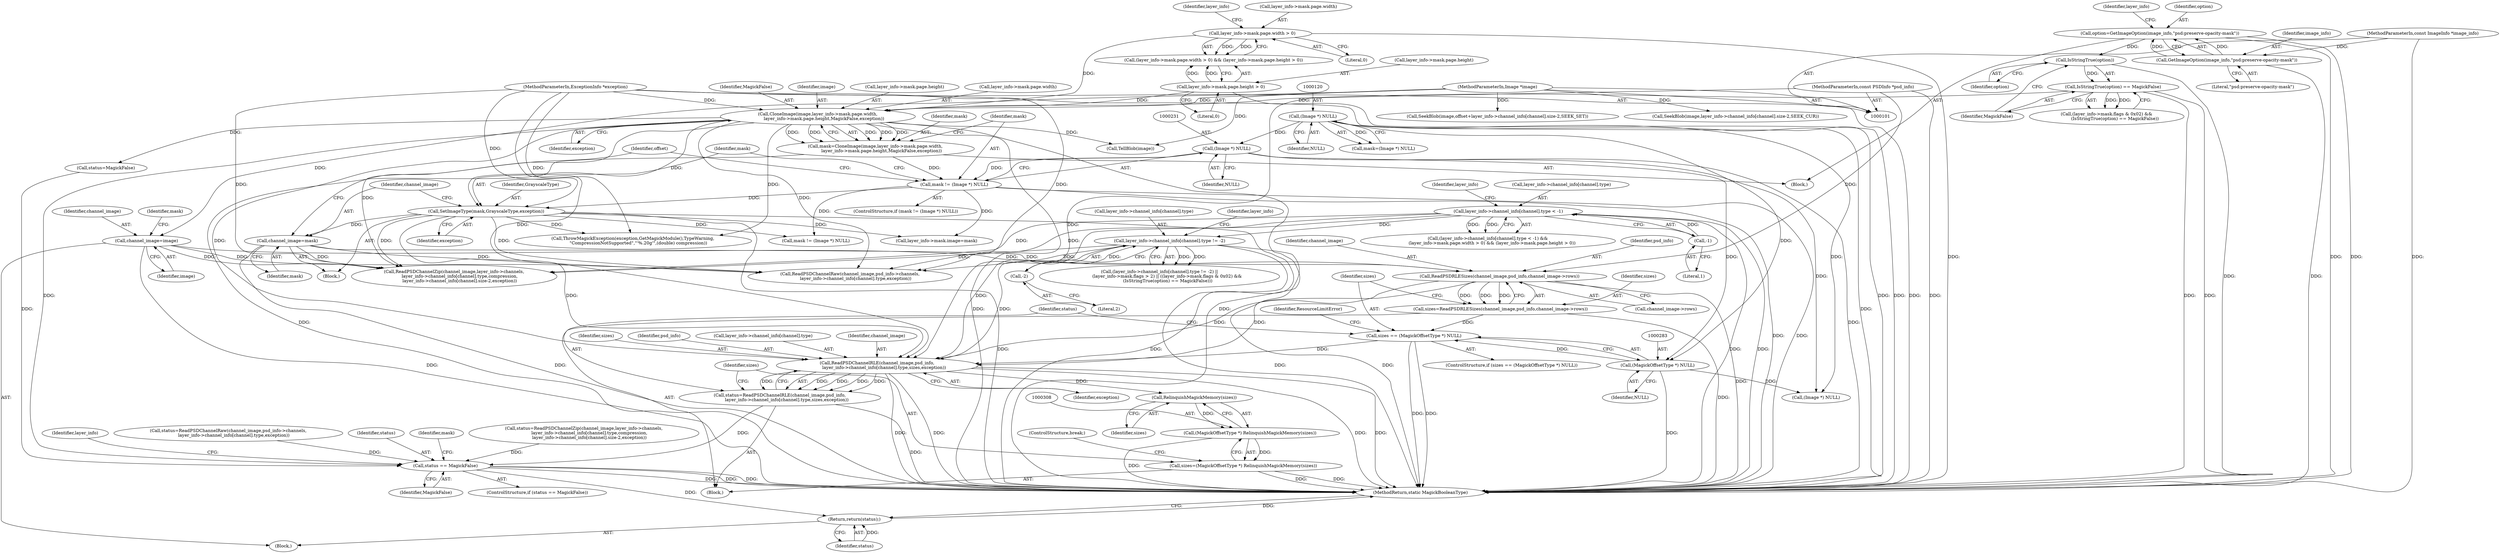 digraph "0_ImageMagick_04a567494786d5bb50894fc8bb8fea0cf496bea8@array" {
"1000293" [label="(Call,ReadPSDChannelRLE(channel_image,psd_info,\n          layer_info->channel_info[channel].type,sizes,exception))"];
"1000273" [label="(Call,ReadPSDRLESizes(channel_image,psd_info,channel_image->rows))"];
"1000238" [label="(Call,channel_image=mask)"];
"1000234" [label="(Call,SetImageType(mask,GrayscaleType,exception))"];
"1000228" [label="(Call,mask != (Image *) NULL)"];
"1000207" [label="(Call,mask=CloneImage(image,layer_info->mask.page.width,\n         layer_info->mask.page.height,MagickFalse,exception))"];
"1000209" [label="(Call,CloneImage(image,layer_info->mask.page.width,\n         layer_info->mask.page.height,MagickFalse,exception))"];
"1000102" [label="(MethodParameterIn,Image *image)"];
"1000135" [label="(Call,layer_info->mask.page.width > 0)"];
"1000144" [label="(Call,layer_info->mask.page.height > 0)"];
"1000188" [label="(Call,IsStringTrue(option) == MagickFalse)"];
"1000189" [label="(Call,IsStringTrue(option))"];
"1000155" [label="(Call,option=GetImageOption(image_info,\"psd:preserve-opacity-mask\"))"];
"1000157" [label="(Call,GetImageOption(image_info,\"psd:preserve-opacity-mask\"))"];
"1000103" [label="(MethodParameterIn,const ImageInfo *image_info)"];
"1000108" [label="(MethodParameterIn,ExceptionInfo *exception)"];
"1000230" [label="(Call,(Image *) NULL)"];
"1000119" [label="(Call,(Image *) NULL)"];
"1000114" [label="(Call,channel_image=image)"];
"1000104" [label="(MethodParameterIn,const PSDInfo *psd_info)"];
"1000124" [label="(Call,layer_info->channel_info[channel].type < -1)"];
"1000132" [label="(Call,-1)"];
"1000162" [label="(Call,layer_info->channel_info[channel].type != -2)"];
"1000170" [label="(Call,-2)"];
"1000280" [label="(Call,sizes == (MagickOffsetType *) NULL)"];
"1000271" [label="(Call,sizes=ReadPSDRLESizes(channel_image,psd_info,channel_image->rows))"];
"1000282" [label="(Call,(MagickOffsetType *) NULL)"];
"1000291" [label="(Call,status=ReadPSDChannelRLE(channel_image,psd_info,\n          layer_info->channel_info[channel].type,sizes,exception))"];
"1000368" [label="(Call,status == MagickFalse)"];
"1000393" [label="(Return,return(status);)"];
"1000309" [label="(Call,RelinquishMagickMemory(sizes))"];
"1000307" [label="(Call,(MagickOffsetType *) RelinquishMagickMemory(sizes))"];
"1000305" [label="(Call,sizes=(MagickOffsetType *) RelinquishMagickMemory(sizes))"];
"1000243" [label="(Call,TellBlob(image))"];
"1000254" [label="(Call,ReadPSDChannelRaw(channel_image,psd_info->channels,\n        layer_info->channel_info[channel].type,exception))"];
"1000269" [label="(Block,)"];
"1000229" [label="(Identifier,mask)"];
"1000114" [label="(Call,channel_image=image)"];
"1000170" [label="(Call,-2)"];
"1000284" [label="(Identifier,NULL)"];
"1000152" [label="(Literal,0)"];
"1000314" [label="(Call,status=ReadPSDChannelZip(channel_image,layer_info->channels,\n        layer_info->channel_info[channel].type,compression,\n        layer_info->channel_info[channel].size-2,exception))"];
"1000118" [label="(Identifier,mask)"];
"1000163" [label="(Call,layer_info->channel_info[channel].type)"];
"1000207" [label="(Call,mask=CloneImage(image,layer_info->mask.page.width,\n         layer_info->mask.page.height,MagickFalse,exception))"];
"1000108" [label="(MethodParameterIn,ExceptionInfo *exception)"];
"1000225" [label="(Identifier,MagickFalse)"];
"1000133" [label="(Literal,1)"];
"1000210" [label="(Identifier,image)"];
"1000171" [label="(Literal,2)"];
"1000188" [label="(Call,IsStringTrue(option) == MagickFalse)"];
"1000123" [label="(Call,(layer_info->channel_info[channel].type < -1) &&\n      (layer_info->mask.page.width > 0) && (layer_info->mask.page.height > 0))"];
"1000370" [label="(Identifier,MagickFalse)"];
"1000305" [label="(Call,sizes=(MagickOffsetType *) RelinquishMagickMemory(sizes))"];
"1000134" [label="(Call,(layer_info->mask.page.width > 0) && (layer_info->mask.page.height > 0))"];
"1000228" [label="(Call,mask != (Image *) NULL)"];
"1000157" [label="(Call,GetImageOption(image_info,\"psd:preserve-opacity-mask\"))"];
"1000161" [label="(Call,(layer_info->channel_info[channel].type != -2) ||\n           (layer_info->mask.flags > 2) || ((layer_info->mask.flags & 0x02) &&\n            (IsStringTrue(option) == MagickFalse)))"];
"1000132" [label="(Call,-1)"];
"1000309" [label="(Call,RelinquishMagickMemory(sizes))"];
"1000234" [label="(Call,SetImageType(mask,GrayscaleType,exception))"];
"1000124" [label="(Call,layer_info->channel_info[channel].type < -1)"];
"1000271" [label="(Call,sizes=ReadPSDRLESizes(channel_image,psd_info,channel_image->rows))"];
"1000316" [label="(Call,ReadPSDChannelZip(channel_image,layer_info->channels,\n        layer_info->channel_info[channel].type,compression,\n        layer_info->channel_info[channel].size-2,exception))"];
"1000311" [label="(ControlStructure,break;)"];
"1000343" [label="(Call,ThrowMagickException(exception,GetMagickModule(),TypeWarning,\n        \"CompressionNotSupported\",\"'%.20g'\",(double) compression))"];
"1000292" [label="(Identifier,status)"];
"1000275" [label="(Identifier,psd_info)"];
"1000394" [label="(Identifier,status)"];
"1000242" [label="(Identifier,offset)"];
"1000176" [label="(Identifier,layer_info)"];
"1000230" [label="(Call,(Image *) NULL)"];
"1000280" [label="(Call,sizes == (MagickOffsetType *) NULL)"];
"1000310" [label="(Identifier,sizes)"];
"1000116" [label="(Identifier,image)"];
"1000245" [label="(Call,status=MagickFalse)"];
"1000227" [label="(ControlStructure,if (mask != (Image *) NULL))"];
"1000393" [label="(Return,return(status);)"];
"1000180" [label="(Call,(layer_info->mask.flags & 0x02) &&\n            (IsStringTrue(option) == MagickFalse))"];
"1000144" [label="(Call,layer_info->mask.page.height > 0)"];
"1000125" [label="(Call,layer_info->channel_info[channel].type)"];
"1000303" [label="(Identifier,sizes)"];
"1000226" [label="(Identifier,exception)"];
"1000190" [label="(Identifier,option)"];
"1000162" [label="(Call,layer_info->channel_info[channel].type != -2)"];
"1000304" [label="(Identifier,exception)"];
"1000143" [label="(Literal,0)"];
"1000102" [label="(MethodParameterIn,Image *image)"];
"1000291" [label="(Call,status=ReadPSDChannelRLE(channel_image,psd_info,\n          layer_info->channel_info[channel].type,sizes,exception))"];
"1000238" [label="(Call,channel_image=mask)"];
"1000367" [label="(ControlStructure,if (status == MagickFalse))"];
"1000117" [label="(Call,mask=(Image *) NULL)"];
"1000191" [label="(Identifier,MagickFalse)"];
"1000389" [label="(Identifier,layer_info)"];
"1000273" [label="(Call,ReadPSDRLESizes(channel_image,psd_info,channel_image->rows))"];
"1000139" [label="(Identifier,layer_info)"];
"1000232" [label="(Identifier,NULL)"];
"1000395" [label="(MethodReturn,static MagickBooleanType)"];
"1000307" [label="(Call,(MagickOffsetType *) RelinquishMagickMemory(sizes))"];
"1000148" [label="(Identifier,layer_info)"];
"1000233" [label="(Block,)"];
"1000375" [label="(Call,(Image *) NULL)"];
"1000158" [label="(Identifier,image_info)"];
"1000208" [label="(Identifier,mask)"];
"1000103" [label="(MethodParameterIn,const ImageInfo *image_info)"];
"1000109" [label="(Block,)"];
"1000193" [label="(Call,SeekBlob(image,layer_info->channel_info[channel].size-2,SEEK_CUR))"];
"1000306" [label="(Identifier,sizes)"];
"1000368" [label="(Call,status == MagickFalse)"];
"1000153" [label="(Block,)"];
"1000121" [label="(Identifier,NULL)"];
"1000295" [label="(Identifier,psd_info)"];
"1000155" [label="(Call,option=GetImageOption(image_info,\"psd:preserve-opacity-mask\"))"];
"1000135" [label="(Call,layer_info->mask.page.width > 0)"];
"1000239" [label="(Identifier,channel_image)"];
"1000189" [label="(Call,IsStringTrue(option))"];
"1000272" [label="(Identifier,sizes)"];
"1000281" [label="(Identifier,sizes)"];
"1000276" [label="(Call,channel_image->rows)"];
"1000373" [label="(Call,mask != (Image *) NULL)"];
"1000237" [label="(Identifier,exception)"];
"1000296" [label="(Call,layer_info->channel_info[channel].type)"];
"1000235" [label="(Identifier,mask)"];
"1000274" [label="(Identifier,channel_image)"];
"1000218" [label="(Call,layer_info->mask.page.height)"];
"1000166" [label="(Identifier,layer_info)"];
"1000293" [label="(Call,ReadPSDChannelRLE(channel_image,psd_info,\n          layer_info->channel_info[channel].type,sizes,exception))"];
"1000286" [label="(Identifier,ResourceLimitError)"];
"1000386" [label="(Call,layer_info->mask.image=mask)"];
"1000252" [label="(Call,status=ReadPSDChannelRaw(channel_image,psd_info->channels,\n        layer_info->channel_info[channel].type,exception))"];
"1000279" [label="(ControlStructure,if (sizes == (MagickOffsetType *) NULL))"];
"1000294" [label="(Identifier,channel_image)"];
"1000209" [label="(Call,CloneImage(image,layer_info->mask.page.width,\n         layer_info->mask.page.height,MagickFalse,exception))"];
"1000369" [label="(Identifier,status)"];
"1000136" [label="(Call,layer_info->mask.page.width)"];
"1000374" [label="(Identifier,mask)"];
"1000236" [label="(Identifier,GrayscaleType)"];
"1000115" [label="(Identifier,channel_image)"];
"1000240" [label="(Identifier,mask)"];
"1000282" [label="(Call,(MagickOffsetType *) NULL)"];
"1000104" [label="(MethodParameterIn,const PSDInfo *psd_info)"];
"1000156" [label="(Identifier,option)"];
"1000353" [label="(Call,SeekBlob(image,offset+layer_info->channel_info[channel].size-2,SEEK_SET))"];
"1000159" [label="(Literal,\"psd:preserve-opacity-mask\")"];
"1000119" [label="(Call,(Image *) NULL)"];
"1000211" [label="(Call,layer_info->mask.page.width)"];
"1000145" [label="(Call,layer_info->mask.page.height)"];
"1000293" -> "1000291"  [label="AST: "];
"1000293" -> "1000304"  [label="CFG: "];
"1000294" -> "1000293"  [label="AST: "];
"1000295" -> "1000293"  [label="AST: "];
"1000296" -> "1000293"  [label="AST: "];
"1000303" -> "1000293"  [label="AST: "];
"1000304" -> "1000293"  [label="AST: "];
"1000291" -> "1000293"  [label="CFG: "];
"1000293" -> "1000395"  [label="DDG: "];
"1000293" -> "1000395"  [label="DDG: "];
"1000293" -> "1000395"  [label="DDG: "];
"1000293" -> "1000395"  [label="DDG: "];
"1000293" -> "1000291"  [label="DDG: "];
"1000293" -> "1000291"  [label="DDG: "];
"1000293" -> "1000291"  [label="DDG: "];
"1000293" -> "1000291"  [label="DDG: "];
"1000293" -> "1000291"  [label="DDG: "];
"1000273" -> "1000293"  [label="DDG: "];
"1000273" -> "1000293"  [label="DDG: "];
"1000104" -> "1000293"  [label="DDG: "];
"1000124" -> "1000293"  [label="DDG: "];
"1000162" -> "1000293"  [label="DDG: "];
"1000280" -> "1000293"  [label="DDG: "];
"1000209" -> "1000293"  [label="DDG: "];
"1000234" -> "1000293"  [label="DDG: "];
"1000108" -> "1000293"  [label="DDG: "];
"1000293" -> "1000309"  [label="DDG: "];
"1000273" -> "1000271"  [label="AST: "];
"1000273" -> "1000276"  [label="CFG: "];
"1000274" -> "1000273"  [label="AST: "];
"1000275" -> "1000273"  [label="AST: "];
"1000276" -> "1000273"  [label="AST: "];
"1000271" -> "1000273"  [label="CFG: "];
"1000273" -> "1000395"  [label="DDG: "];
"1000273" -> "1000271"  [label="DDG: "];
"1000273" -> "1000271"  [label="DDG: "];
"1000273" -> "1000271"  [label="DDG: "];
"1000238" -> "1000273"  [label="DDG: "];
"1000114" -> "1000273"  [label="DDG: "];
"1000104" -> "1000273"  [label="DDG: "];
"1000238" -> "1000233"  [label="AST: "];
"1000238" -> "1000240"  [label="CFG: "];
"1000239" -> "1000238"  [label="AST: "];
"1000240" -> "1000238"  [label="AST: "];
"1000242" -> "1000238"  [label="CFG: "];
"1000238" -> "1000395"  [label="DDG: "];
"1000234" -> "1000238"  [label="DDG: "];
"1000238" -> "1000254"  [label="DDG: "];
"1000238" -> "1000316"  [label="DDG: "];
"1000234" -> "1000233"  [label="AST: "];
"1000234" -> "1000237"  [label="CFG: "];
"1000235" -> "1000234"  [label="AST: "];
"1000236" -> "1000234"  [label="AST: "];
"1000237" -> "1000234"  [label="AST: "];
"1000239" -> "1000234"  [label="CFG: "];
"1000234" -> "1000395"  [label="DDG: "];
"1000234" -> "1000395"  [label="DDG: "];
"1000228" -> "1000234"  [label="DDG: "];
"1000209" -> "1000234"  [label="DDG: "];
"1000108" -> "1000234"  [label="DDG: "];
"1000234" -> "1000254"  [label="DDG: "];
"1000234" -> "1000316"  [label="DDG: "];
"1000234" -> "1000343"  [label="DDG: "];
"1000234" -> "1000373"  [label="DDG: "];
"1000234" -> "1000386"  [label="DDG: "];
"1000228" -> "1000227"  [label="AST: "];
"1000228" -> "1000230"  [label="CFG: "];
"1000229" -> "1000228"  [label="AST: "];
"1000230" -> "1000228"  [label="AST: "];
"1000235" -> "1000228"  [label="CFG: "];
"1000242" -> "1000228"  [label="CFG: "];
"1000228" -> "1000395"  [label="DDG: "];
"1000228" -> "1000395"  [label="DDG: "];
"1000207" -> "1000228"  [label="DDG: "];
"1000230" -> "1000228"  [label="DDG: "];
"1000228" -> "1000373"  [label="DDG: "];
"1000228" -> "1000386"  [label="DDG: "];
"1000207" -> "1000153"  [label="AST: "];
"1000207" -> "1000209"  [label="CFG: "];
"1000208" -> "1000207"  [label="AST: "];
"1000209" -> "1000207"  [label="AST: "];
"1000229" -> "1000207"  [label="CFG: "];
"1000207" -> "1000395"  [label="DDG: "];
"1000209" -> "1000207"  [label="DDG: "];
"1000209" -> "1000207"  [label="DDG: "];
"1000209" -> "1000207"  [label="DDG: "];
"1000209" -> "1000207"  [label="DDG: "];
"1000209" -> "1000207"  [label="DDG: "];
"1000209" -> "1000226"  [label="CFG: "];
"1000210" -> "1000209"  [label="AST: "];
"1000211" -> "1000209"  [label="AST: "];
"1000218" -> "1000209"  [label="AST: "];
"1000225" -> "1000209"  [label="AST: "];
"1000226" -> "1000209"  [label="AST: "];
"1000209" -> "1000395"  [label="DDG: "];
"1000209" -> "1000395"  [label="DDG: "];
"1000102" -> "1000209"  [label="DDG: "];
"1000135" -> "1000209"  [label="DDG: "];
"1000144" -> "1000209"  [label="DDG: "];
"1000188" -> "1000209"  [label="DDG: "];
"1000108" -> "1000209"  [label="DDG: "];
"1000209" -> "1000243"  [label="DDG: "];
"1000209" -> "1000245"  [label="DDG: "];
"1000209" -> "1000254"  [label="DDG: "];
"1000209" -> "1000316"  [label="DDG: "];
"1000209" -> "1000343"  [label="DDG: "];
"1000209" -> "1000368"  [label="DDG: "];
"1000102" -> "1000101"  [label="AST: "];
"1000102" -> "1000395"  [label="DDG: "];
"1000102" -> "1000114"  [label="DDG: "];
"1000102" -> "1000193"  [label="DDG: "];
"1000102" -> "1000243"  [label="DDG: "];
"1000102" -> "1000353"  [label="DDG: "];
"1000135" -> "1000134"  [label="AST: "];
"1000135" -> "1000143"  [label="CFG: "];
"1000136" -> "1000135"  [label="AST: "];
"1000143" -> "1000135"  [label="AST: "];
"1000148" -> "1000135"  [label="CFG: "];
"1000134" -> "1000135"  [label="CFG: "];
"1000135" -> "1000395"  [label="DDG: "];
"1000135" -> "1000134"  [label="DDG: "];
"1000135" -> "1000134"  [label="DDG: "];
"1000144" -> "1000134"  [label="AST: "];
"1000144" -> "1000152"  [label="CFG: "];
"1000145" -> "1000144"  [label="AST: "];
"1000152" -> "1000144"  [label="AST: "];
"1000134" -> "1000144"  [label="CFG: "];
"1000144" -> "1000395"  [label="DDG: "];
"1000144" -> "1000134"  [label="DDG: "];
"1000144" -> "1000134"  [label="DDG: "];
"1000188" -> "1000180"  [label="AST: "];
"1000188" -> "1000191"  [label="CFG: "];
"1000189" -> "1000188"  [label="AST: "];
"1000191" -> "1000188"  [label="AST: "];
"1000180" -> "1000188"  [label="CFG: "];
"1000188" -> "1000395"  [label="DDG: "];
"1000188" -> "1000395"  [label="DDG: "];
"1000188" -> "1000180"  [label="DDG: "];
"1000188" -> "1000180"  [label="DDG: "];
"1000189" -> "1000188"  [label="DDG: "];
"1000189" -> "1000190"  [label="CFG: "];
"1000190" -> "1000189"  [label="AST: "];
"1000191" -> "1000189"  [label="CFG: "];
"1000189" -> "1000395"  [label="DDG: "];
"1000155" -> "1000189"  [label="DDG: "];
"1000155" -> "1000153"  [label="AST: "];
"1000155" -> "1000157"  [label="CFG: "];
"1000156" -> "1000155"  [label="AST: "];
"1000157" -> "1000155"  [label="AST: "];
"1000166" -> "1000155"  [label="CFG: "];
"1000155" -> "1000395"  [label="DDG: "];
"1000155" -> "1000395"  [label="DDG: "];
"1000157" -> "1000155"  [label="DDG: "];
"1000157" -> "1000155"  [label="DDG: "];
"1000157" -> "1000159"  [label="CFG: "];
"1000158" -> "1000157"  [label="AST: "];
"1000159" -> "1000157"  [label="AST: "];
"1000157" -> "1000395"  [label="DDG: "];
"1000103" -> "1000157"  [label="DDG: "];
"1000103" -> "1000101"  [label="AST: "];
"1000103" -> "1000395"  [label="DDG: "];
"1000108" -> "1000101"  [label="AST: "];
"1000108" -> "1000395"  [label="DDG: "];
"1000108" -> "1000254"  [label="DDG: "];
"1000108" -> "1000316"  [label="DDG: "];
"1000108" -> "1000343"  [label="DDG: "];
"1000230" -> "1000232"  [label="CFG: "];
"1000231" -> "1000230"  [label="AST: "];
"1000232" -> "1000230"  [label="AST: "];
"1000230" -> "1000395"  [label="DDG: "];
"1000119" -> "1000230"  [label="DDG: "];
"1000230" -> "1000282"  [label="DDG: "];
"1000230" -> "1000375"  [label="DDG: "];
"1000119" -> "1000117"  [label="AST: "];
"1000119" -> "1000121"  [label="CFG: "];
"1000120" -> "1000119"  [label="AST: "];
"1000121" -> "1000119"  [label="AST: "];
"1000117" -> "1000119"  [label="CFG: "];
"1000119" -> "1000395"  [label="DDG: "];
"1000119" -> "1000117"  [label="DDG: "];
"1000119" -> "1000282"  [label="DDG: "];
"1000119" -> "1000375"  [label="DDG: "];
"1000114" -> "1000109"  [label="AST: "];
"1000114" -> "1000116"  [label="CFG: "];
"1000115" -> "1000114"  [label="AST: "];
"1000116" -> "1000114"  [label="AST: "];
"1000118" -> "1000114"  [label="CFG: "];
"1000114" -> "1000395"  [label="DDG: "];
"1000114" -> "1000254"  [label="DDG: "];
"1000114" -> "1000316"  [label="DDG: "];
"1000104" -> "1000101"  [label="AST: "];
"1000104" -> "1000395"  [label="DDG: "];
"1000124" -> "1000123"  [label="AST: "];
"1000124" -> "1000132"  [label="CFG: "];
"1000125" -> "1000124"  [label="AST: "];
"1000132" -> "1000124"  [label="AST: "];
"1000139" -> "1000124"  [label="CFG: "];
"1000123" -> "1000124"  [label="CFG: "];
"1000124" -> "1000395"  [label="DDG: "];
"1000124" -> "1000395"  [label="DDG: "];
"1000124" -> "1000123"  [label="DDG: "];
"1000124" -> "1000123"  [label="DDG: "];
"1000132" -> "1000124"  [label="DDG: "];
"1000124" -> "1000162"  [label="DDG: "];
"1000124" -> "1000254"  [label="DDG: "];
"1000124" -> "1000316"  [label="DDG: "];
"1000132" -> "1000133"  [label="CFG: "];
"1000133" -> "1000132"  [label="AST: "];
"1000162" -> "1000161"  [label="AST: "];
"1000162" -> "1000170"  [label="CFG: "];
"1000163" -> "1000162"  [label="AST: "];
"1000170" -> "1000162"  [label="AST: "];
"1000176" -> "1000162"  [label="CFG: "];
"1000161" -> "1000162"  [label="CFG: "];
"1000162" -> "1000395"  [label="DDG: "];
"1000162" -> "1000395"  [label="DDG: "];
"1000162" -> "1000161"  [label="DDG: "];
"1000162" -> "1000161"  [label="DDG: "];
"1000170" -> "1000162"  [label="DDG: "];
"1000162" -> "1000254"  [label="DDG: "];
"1000162" -> "1000316"  [label="DDG: "];
"1000170" -> "1000171"  [label="CFG: "];
"1000171" -> "1000170"  [label="AST: "];
"1000280" -> "1000279"  [label="AST: "];
"1000280" -> "1000282"  [label="CFG: "];
"1000281" -> "1000280"  [label="AST: "];
"1000282" -> "1000280"  [label="AST: "];
"1000286" -> "1000280"  [label="CFG: "];
"1000292" -> "1000280"  [label="CFG: "];
"1000280" -> "1000395"  [label="DDG: "];
"1000280" -> "1000395"  [label="DDG: "];
"1000271" -> "1000280"  [label="DDG: "];
"1000282" -> "1000280"  [label="DDG: "];
"1000271" -> "1000269"  [label="AST: "];
"1000272" -> "1000271"  [label="AST: "];
"1000281" -> "1000271"  [label="CFG: "];
"1000271" -> "1000395"  [label="DDG: "];
"1000282" -> "1000284"  [label="CFG: "];
"1000283" -> "1000282"  [label="AST: "];
"1000284" -> "1000282"  [label="AST: "];
"1000282" -> "1000395"  [label="DDG: "];
"1000282" -> "1000375"  [label="DDG: "];
"1000291" -> "1000269"  [label="AST: "];
"1000292" -> "1000291"  [label="AST: "];
"1000306" -> "1000291"  [label="CFG: "];
"1000291" -> "1000395"  [label="DDG: "];
"1000291" -> "1000368"  [label="DDG: "];
"1000368" -> "1000367"  [label="AST: "];
"1000368" -> "1000370"  [label="CFG: "];
"1000369" -> "1000368"  [label="AST: "];
"1000370" -> "1000368"  [label="AST: "];
"1000374" -> "1000368"  [label="CFG: "];
"1000389" -> "1000368"  [label="CFG: "];
"1000368" -> "1000395"  [label="DDG: "];
"1000368" -> "1000395"  [label="DDG: "];
"1000368" -> "1000395"  [label="DDG: "];
"1000252" -> "1000368"  [label="DDG: "];
"1000245" -> "1000368"  [label="DDG: "];
"1000314" -> "1000368"  [label="DDG: "];
"1000368" -> "1000393"  [label="DDG: "];
"1000393" -> "1000109"  [label="AST: "];
"1000393" -> "1000394"  [label="CFG: "];
"1000394" -> "1000393"  [label="AST: "];
"1000395" -> "1000393"  [label="CFG: "];
"1000393" -> "1000395"  [label="DDG: "];
"1000394" -> "1000393"  [label="DDG: "];
"1000309" -> "1000307"  [label="AST: "];
"1000309" -> "1000310"  [label="CFG: "];
"1000310" -> "1000309"  [label="AST: "];
"1000307" -> "1000309"  [label="CFG: "];
"1000309" -> "1000307"  [label="DDG: "];
"1000307" -> "1000305"  [label="AST: "];
"1000308" -> "1000307"  [label="AST: "];
"1000305" -> "1000307"  [label="CFG: "];
"1000307" -> "1000395"  [label="DDG: "];
"1000307" -> "1000305"  [label="DDG: "];
"1000305" -> "1000269"  [label="AST: "];
"1000306" -> "1000305"  [label="AST: "];
"1000311" -> "1000305"  [label="CFG: "];
"1000305" -> "1000395"  [label="DDG: "];
"1000305" -> "1000395"  [label="DDG: "];
}
